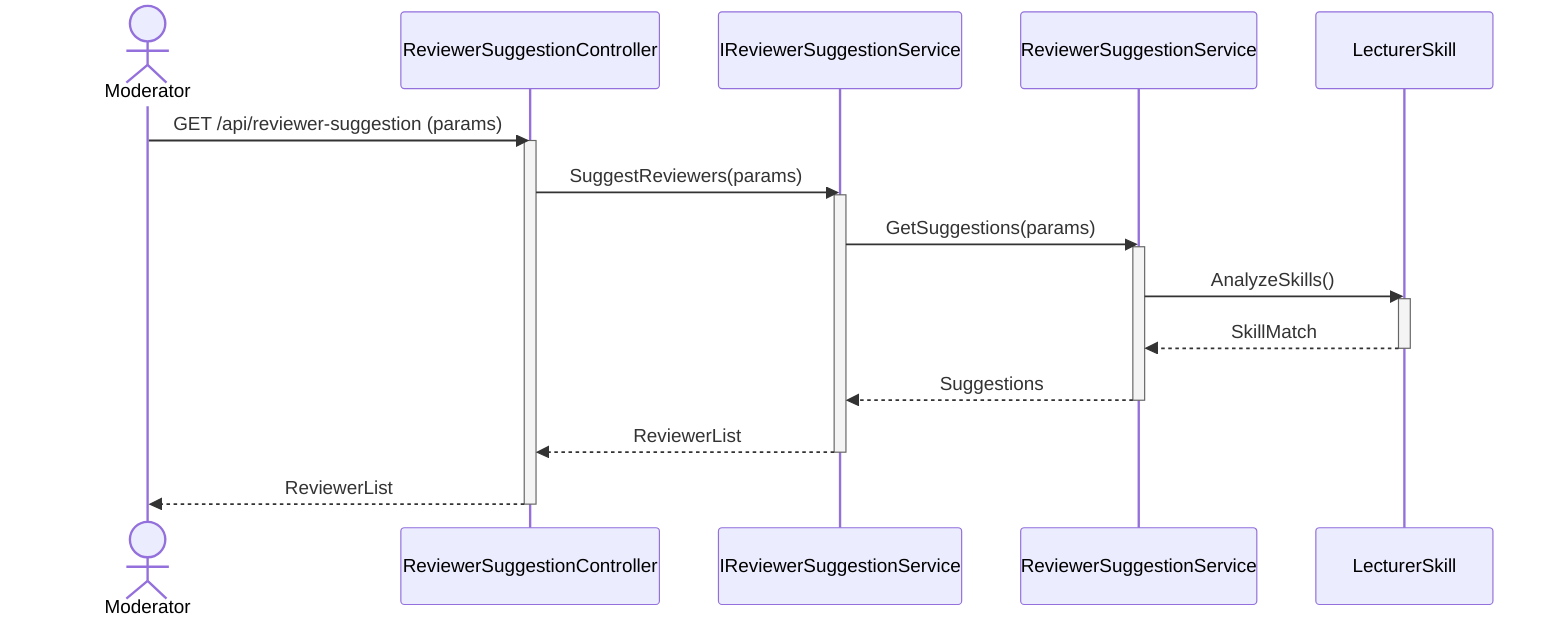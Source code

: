 sequenceDiagram
    actor Moderator
    participant ReviewerSuggestionController
    participant IReviewerSuggestionService
    participant ReviewerSuggestionService
    participant LecturerSkill

    Moderator->>ReviewerSuggestionController: GET /api/reviewer-suggestion (params)
    activate ReviewerSuggestionController
    ReviewerSuggestionController->>IReviewerSuggestionService: SuggestReviewers(params)
    activate IReviewerSuggestionService
    IReviewerSuggestionService->>ReviewerSuggestionService: GetSuggestions(params)
    activate ReviewerSuggestionService
    ReviewerSuggestionService->>LecturerSkill: AnalyzeSkills()
    activate LecturerSkill
    LecturerSkill-->>ReviewerSuggestionService: SkillMatch
    deactivate LecturerSkill
    ReviewerSuggestionService-->>IReviewerSuggestionService: Suggestions
    deactivate ReviewerSuggestionService
    IReviewerSuggestionService-->>ReviewerSuggestionController: ReviewerList
    deactivate IReviewerSuggestionService
    ReviewerSuggestionController-->>Moderator: ReviewerList
    deactivate ReviewerSuggestionController